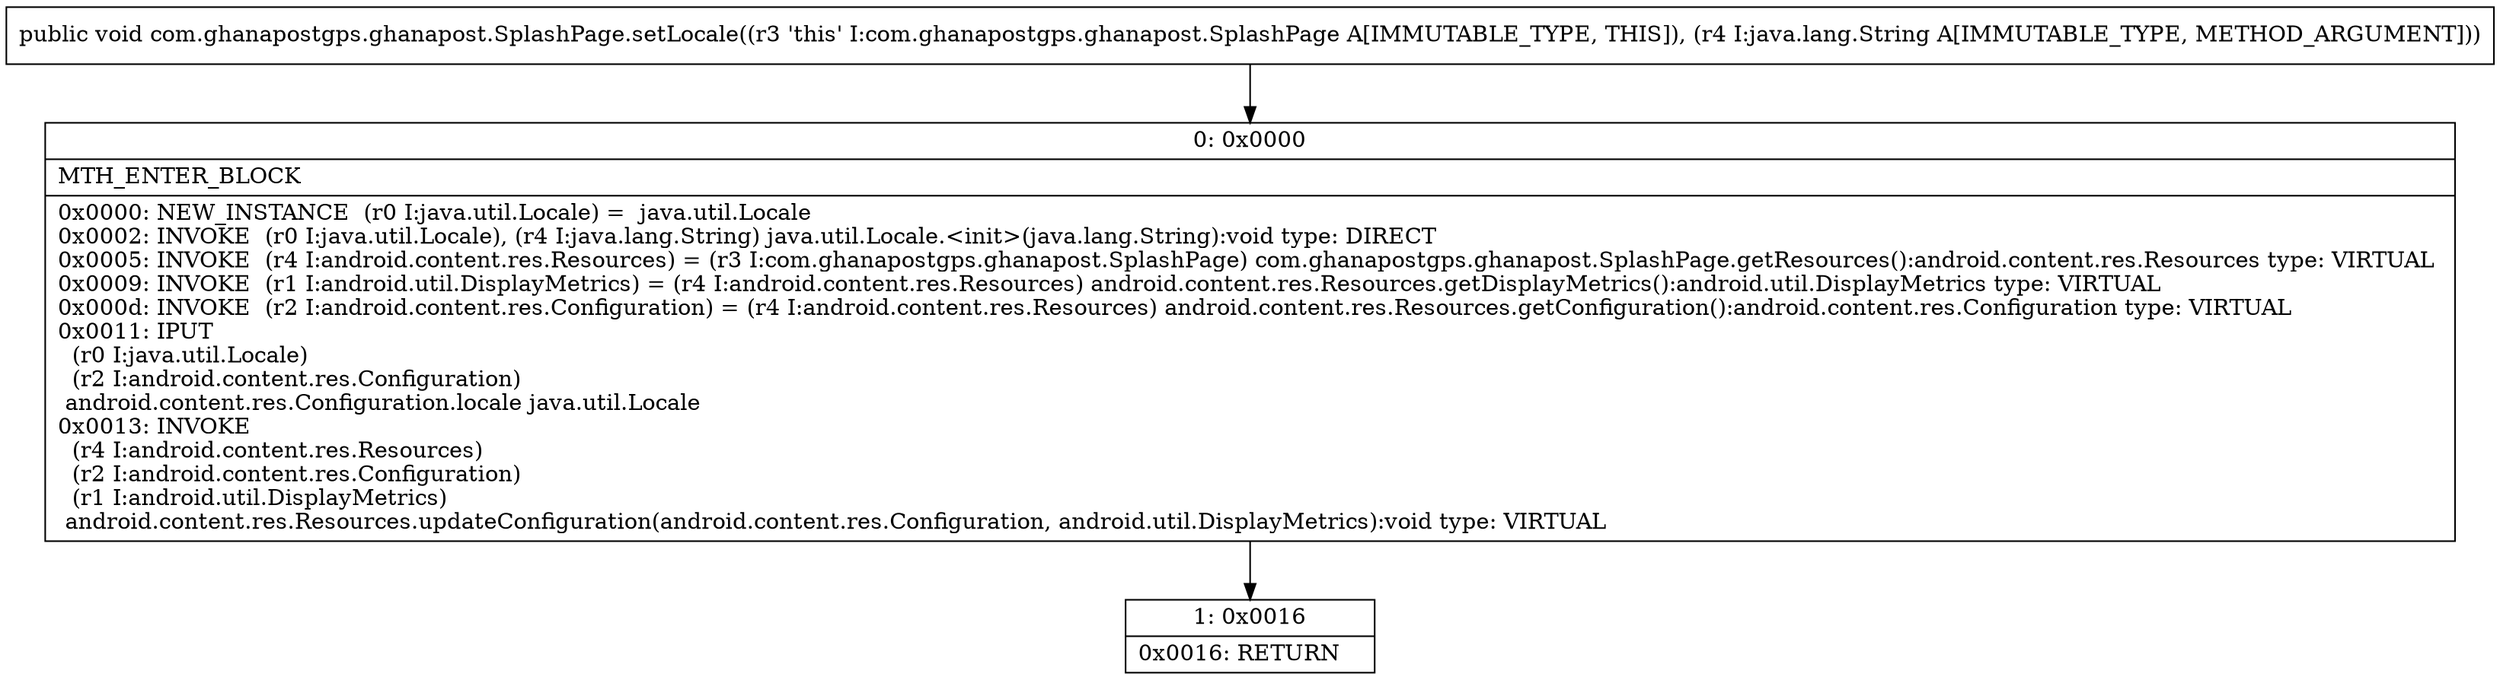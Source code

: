 digraph "CFG forcom.ghanapostgps.ghanapost.SplashPage.setLocale(Ljava\/lang\/String;)V" {
Node_0 [shape=record,label="{0\:\ 0x0000|MTH_ENTER_BLOCK\l|0x0000: NEW_INSTANCE  (r0 I:java.util.Locale) =  java.util.Locale \l0x0002: INVOKE  (r0 I:java.util.Locale), (r4 I:java.lang.String) java.util.Locale.\<init\>(java.lang.String):void type: DIRECT \l0x0005: INVOKE  (r4 I:android.content.res.Resources) = (r3 I:com.ghanapostgps.ghanapost.SplashPage) com.ghanapostgps.ghanapost.SplashPage.getResources():android.content.res.Resources type: VIRTUAL \l0x0009: INVOKE  (r1 I:android.util.DisplayMetrics) = (r4 I:android.content.res.Resources) android.content.res.Resources.getDisplayMetrics():android.util.DisplayMetrics type: VIRTUAL \l0x000d: INVOKE  (r2 I:android.content.res.Configuration) = (r4 I:android.content.res.Resources) android.content.res.Resources.getConfiguration():android.content.res.Configuration type: VIRTUAL \l0x0011: IPUT  \l  (r0 I:java.util.Locale)\l  (r2 I:android.content.res.Configuration)\l android.content.res.Configuration.locale java.util.Locale \l0x0013: INVOKE  \l  (r4 I:android.content.res.Resources)\l  (r2 I:android.content.res.Configuration)\l  (r1 I:android.util.DisplayMetrics)\l android.content.res.Resources.updateConfiguration(android.content.res.Configuration, android.util.DisplayMetrics):void type: VIRTUAL \l}"];
Node_1 [shape=record,label="{1\:\ 0x0016|0x0016: RETURN   \l}"];
MethodNode[shape=record,label="{public void com.ghanapostgps.ghanapost.SplashPage.setLocale((r3 'this' I:com.ghanapostgps.ghanapost.SplashPage A[IMMUTABLE_TYPE, THIS]), (r4 I:java.lang.String A[IMMUTABLE_TYPE, METHOD_ARGUMENT])) }"];
MethodNode -> Node_0;
Node_0 -> Node_1;
}


